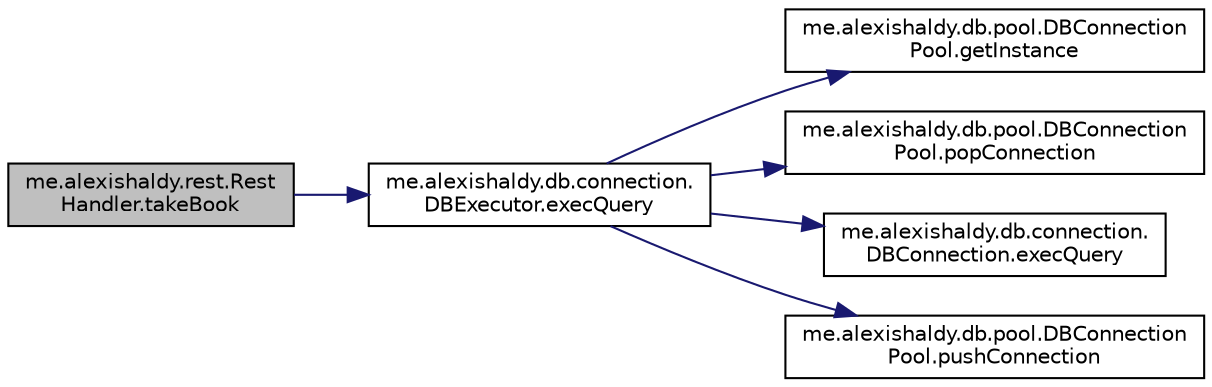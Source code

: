 digraph "me.alexishaldy.rest.RestHandler.takeBook"
{
  edge [fontname="Helvetica",fontsize="10",labelfontname="Helvetica",labelfontsize="10"];
  node [fontname="Helvetica",fontsize="10",shape=record];
  rankdir="LR";
  Node220 [label="me.alexishaldy.rest.Rest\lHandler.takeBook",height=0.2,width=0.4,color="black", fillcolor="grey75", style="filled", fontcolor="black"];
  Node220 -> Node221 [color="midnightblue",fontsize="10",style="solid",fontname="Helvetica"];
  Node221 [label="me.alexishaldy.db.connection.\lDBExecutor.execQuery",height=0.2,width=0.4,color="black", fillcolor="white", style="filled",URL="$classme_1_1alexishaldy_1_1db_1_1connection_1_1_d_b_executor.html#a8ad33fd1eb3c803b2db9d4cd23130789"];
  Node221 -> Node222 [color="midnightblue",fontsize="10",style="solid",fontname="Helvetica"];
  Node222 [label="me.alexishaldy.db.pool.DBConnection\lPool.getInstance",height=0.2,width=0.4,color="black", fillcolor="white", style="filled",URL="$classme_1_1alexishaldy_1_1db_1_1pool_1_1_d_b_connection_pool.html#a8c4d1bc74202a1d2dd64afb35e0267bc"];
  Node221 -> Node223 [color="midnightblue",fontsize="10",style="solid",fontname="Helvetica"];
  Node223 [label="me.alexishaldy.db.pool.DBConnection\lPool.popConnection",height=0.2,width=0.4,color="black", fillcolor="white", style="filled",URL="$classme_1_1alexishaldy_1_1db_1_1pool_1_1_d_b_connection_pool.html#ac177f7aa395c6366b06a28003639b724"];
  Node221 -> Node224 [color="midnightblue",fontsize="10",style="solid",fontname="Helvetica"];
  Node224 [label="me.alexishaldy.db.connection.\lDBConnection.execQuery",height=0.2,width=0.4,color="black", fillcolor="white", style="filled",URL="$classme_1_1alexishaldy_1_1db_1_1connection_1_1_d_b_connection.html#a8d461e2b616eeaec3b2548fe300913d7"];
  Node221 -> Node225 [color="midnightblue",fontsize="10",style="solid",fontname="Helvetica"];
  Node225 [label="me.alexishaldy.db.pool.DBConnection\lPool.pushConnection",height=0.2,width=0.4,color="black", fillcolor="white", style="filled",URL="$classme_1_1alexishaldy_1_1db_1_1pool_1_1_d_b_connection_pool.html#a7a2898c6edcf2d4e595e0ea6a6b7aa2d"];
}
